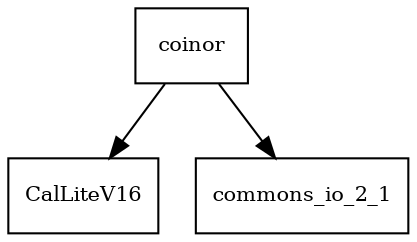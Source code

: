 digraph coinor_dependencies {
  node [shape = box, fontsize=10.0];
  coinor -> CalLiteV16;
  coinor -> commons_io_2_1;
}

